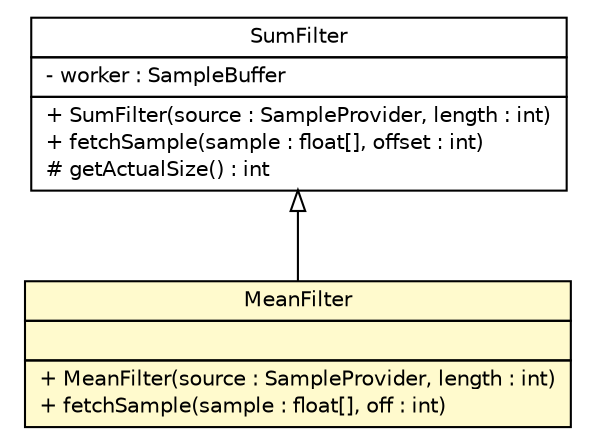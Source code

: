 #!/usr/local/bin/dot
#
# Class diagram 
# Generated by UMLGraph version R5_6-24-gf6e263 (http://www.umlgraph.org/)
#

digraph G {
	edge [fontname="Helvetica",fontsize=10,labelfontname="Helvetica",labelfontsize=10];
	node [fontname="Helvetica",fontsize=10,shape=plaintext];
	nodesep=0.25;
	ranksep=0.5;
	// lejos.robotics.filter.MeanFilter
	c2311 [label=<<table title="lejos.robotics.filter.MeanFilter" border="0" cellborder="1" cellspacing="0" cellpadding="2" port="p" bgcolor="lemonChiffon" href="./MeanFilter.html">
		<tr><td><table border="0" cellspacing="0" cellpadding="1">
<tr><td align="center" balign="center"> MeanFilter </td></tr>
		</table></td></tr>
		<tr><td><table border="0" cellspacing="0" cellpadding="1">
<tr><td align="left" balign="left">  </td></tr>
		</table></td></tr>
		<tr><td><table border="0" cellspacing="0" cellpadding="1">
<tr><td align="left" balign="left"> + MeanFilter(source : SampleProvider, length : int) </td></tr>
<tr><td align="left" balign="left"> + fetchSample(sample : float[], off : int) </td></tr>
		</table></td></tr>
		</table>>, URL="./MeanFilter.html", fontname="Helvetica", fontcolor="black", fontsize=10.0];
	// lejos.robotics.filter.SumFilter
	c2323 [label=<<table title="lejos.robotics.filter.SumFilter" border="0" cellborder="1" cellspacing="0" cellpadding="2" port="p" href="./SumFilter.html">
		<tr><td><table border="0" cellspacing="0" cellpadding="1">
<tr><td align="center" balign="center"> SumFilter </td></tr>
		</table></td></tr>
		<tr><td><table border="0" cellspacing="0" cellpadding="1">
<tr><td align="left" balign="left"> - worker : SampleBuffer </td></tr>
		</table></td></tr>
		<tr><td><table border="0" cellspacing="0" cellpadding="1">
<tr><td align="left" balign="left"> + SumFilter(source : SampleProvider, length : int) </td></tr>
<tr><td align="left" balign="left"> + fetchSample(sample : float[], offset : int) </td></tr>
<tr><td align="left" balign="left"> # getActualSize() : int </td></tr>
		</table></td></tr>
		</table>>, URL="./SumFilter.html", fontname="Helvetica", fontcolor="black", fontsize=10.0];
	//lejos.robotics.filter.MeanFilter extends lejos.robotics.filter.SumFilter
	c2323:p -> c2311:p [dir=back,arrowtail=empty];
}

